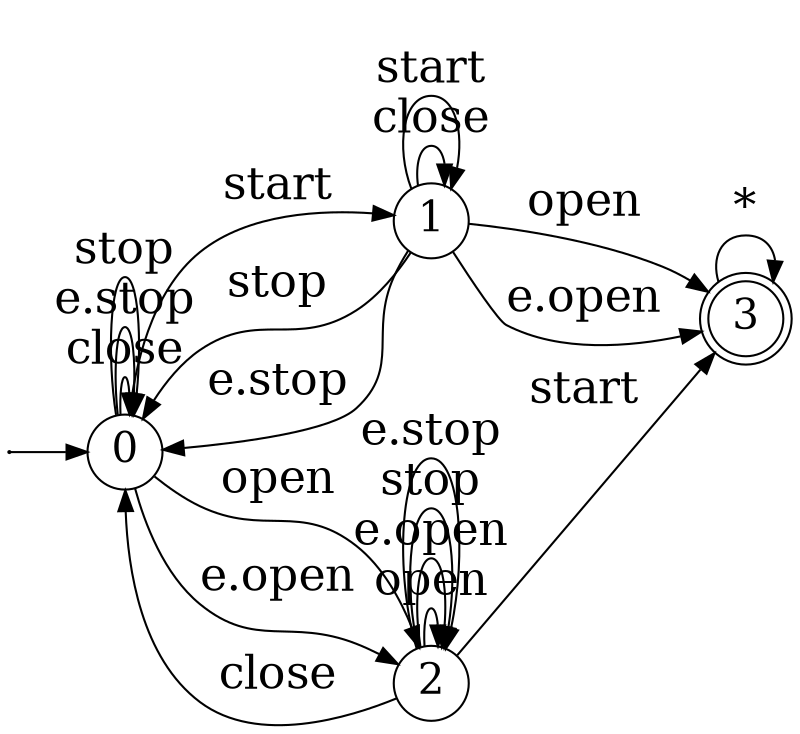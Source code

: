 digraph G {
    graph [pack="true" rankdir="LR" margin="0"];
    node [fontsize=20 shape="circle" style="filled" height="0.5" width="0.5" fixedsize="true" fillcolor="white"];
    edge [fontsize=22]
	  zz [height="0" width="0" fixedsize="true" label="" fillcolor="black"];
	  3 [shape="doublecircle"]
  	zz -> 0 [label=""];

  	0 -> 0 [label="close"]
  	0 -> 0 [label="e.stop"]
  	0 -> 0 [label="stop"]

  	0 -> 1 [label="start"]
  	1 -> 0 [label="stop"]
  	1 -> 0 [label="e.stop"]

  	1 -> 1 [label="close"]
  	1 -> 1 [label="start"]

  	0 -> 2 [label="open"]
  	0 -> 2 [label="e.open"]
  	2 -> 0 [label="close"]

  	2 -> 2 [label="open"]
  	2 -> 2 [label="e.open"]
  	2 -> 2 [label="stop"]
  	2 -> 2 [label="e.stop"]

  	1 -> 3 [label="open"]
  	1 -> 3 [label="e.open"]
  	
  	2 -> 3 [label="start"]
    
    3 -> 3 [label="*"]
}

